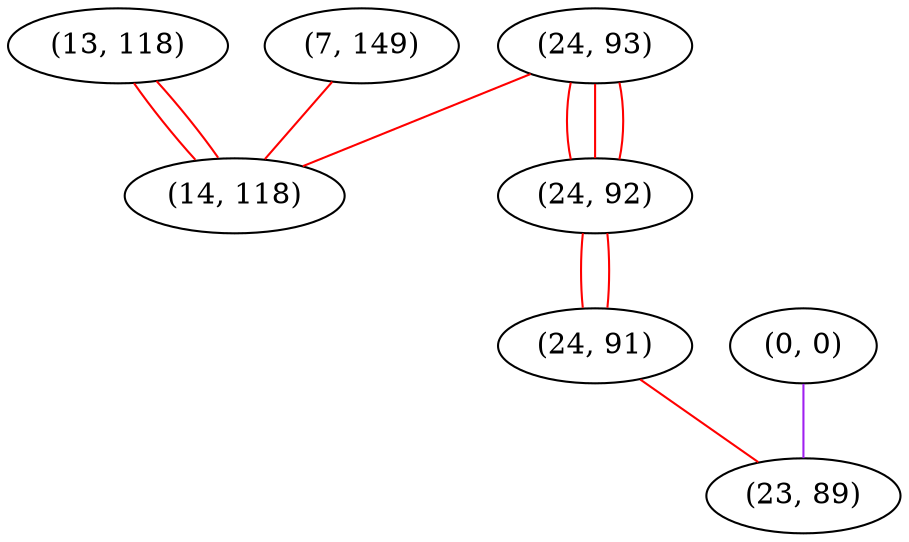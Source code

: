 graph "" {
"(13, 118)";
"(7, 149)";
"(24, 93)";
"(24, 92)";
"(24, 91)";
"(0, 0)";
"(23, 89)";
"(14, 118)";
"(13, 118)" -- "(14, 118)"  [color=red, key=0, weight=1];
"(13, 118)" -- "(14, 118)"  [color=red, key=1, weight=1];
"(7, 149)" -- "(14, 118)"  [color=red, key=0, weight=1];
"(24, 93)" -- "(24, 92)"  [color=red, key=0, weight=1];
"(24, 93)" -- "(24, 92)"  [color=red, key=1, weight=1];
"(24, 93)" -- "(24, 92)"  [color=red, key=2, weight=1];
"(24, 93)" -- "(14, 118)"  [color=red, key=0, weight=1];
"(24, 92)" -- "(24, 91)"  [color=red, key=0, weight=1];
"(24, 92)" -- "(24, 91)"  [color=red, key=1, weight=1];
"(24, 91)" -- "(23, 89)"  [color=red, key=0, weight=1];
"(0, 0)" -- "(23, 89)"  [color=purple, key=0, weight=4];
}
